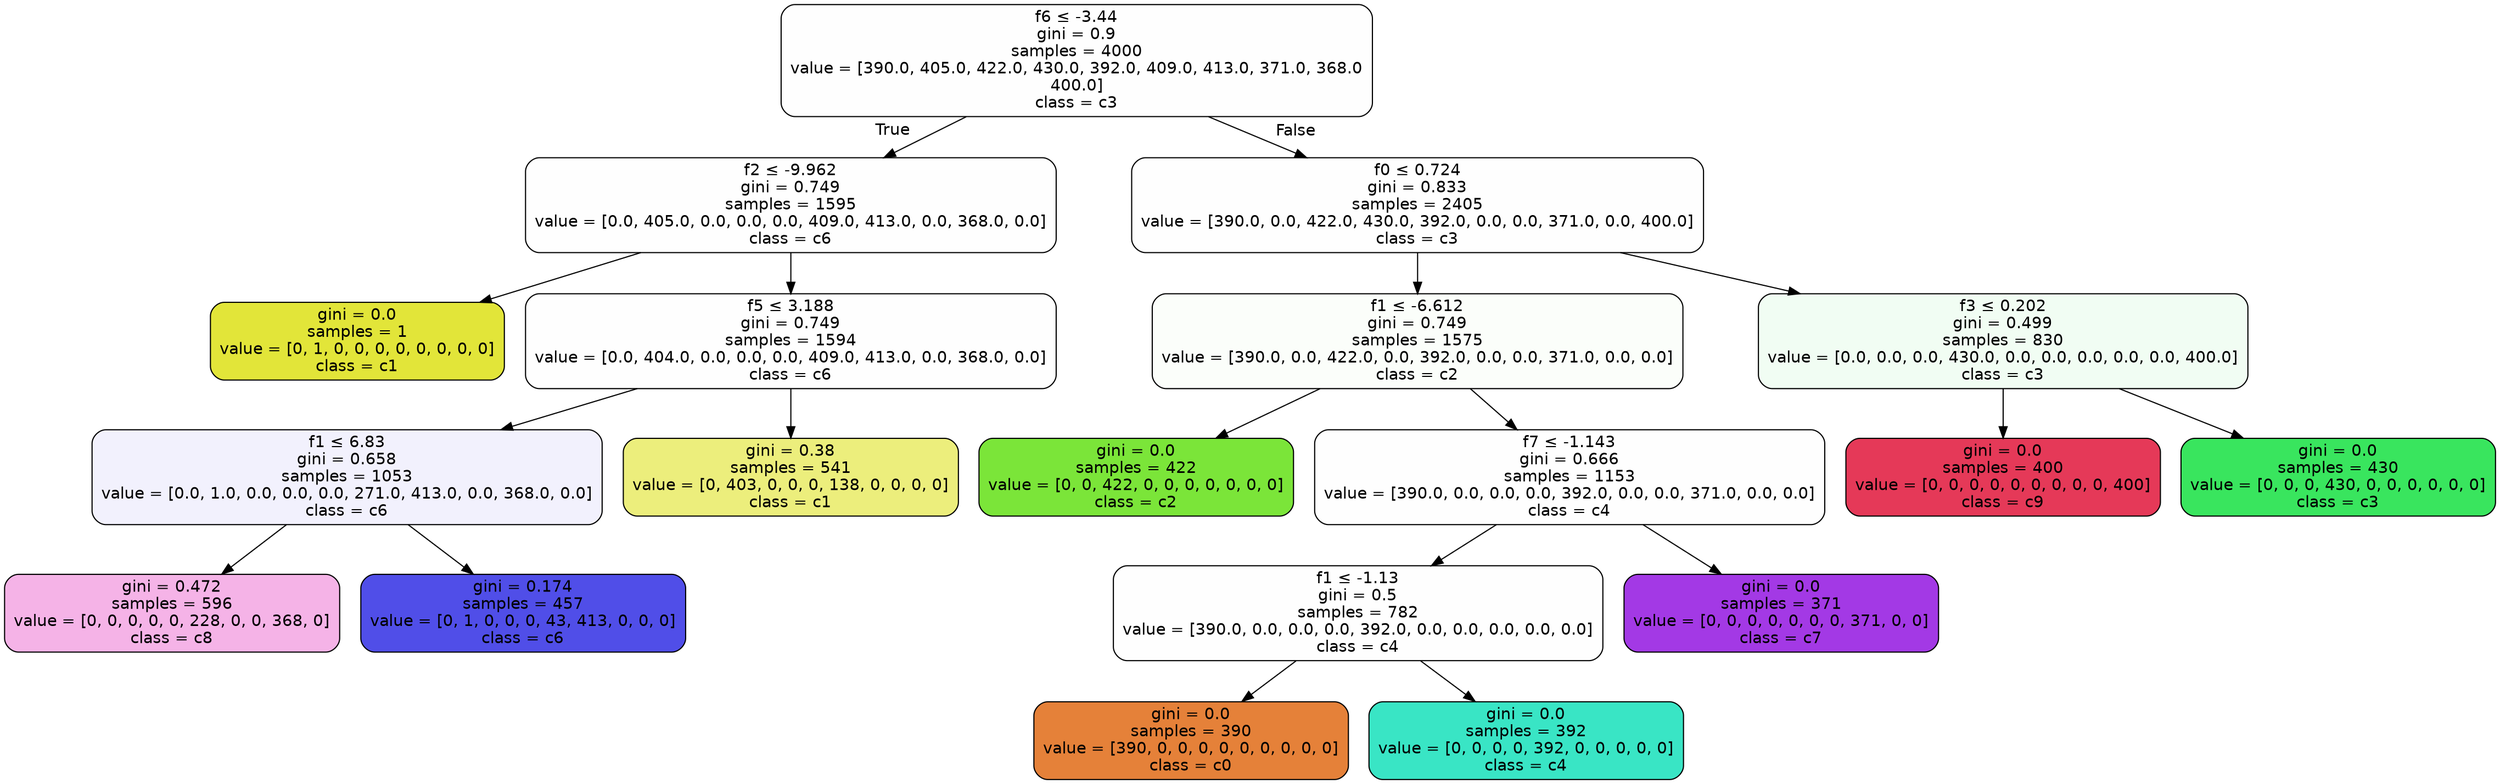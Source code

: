 digraph Tree {
node [shape=box, style="filled, rounded", color="black", fontname=helvetica] ;
edge [fontname=helvetica] ;
0 [label=<f6 &le; -3.44<br/>gini = 0.9<br/>samples = 4000<br/>value = [390.0, 405.0, 422.0, 430.0, 392.0, 409.0, 413.0, 371.0, 368.0<br/>400.0]<br/>class = c3>, fillcolor="#39e55e01"] ;
1 [label=<f2 &le; -9.962<br/>gini = 0.749<br/>samples = 1595<br/>value = [0.0, 405.0, 0.0, 0.0, 0.0, 409.0, 413.0, 0.0, 368.0, 0.0]<br/>class = c6>, fillcolor="#3c39e501"] ;
0 -> 1 [labeldistance=2.5, labelangle=45, headlabel="True"] ;
7 [label=<gini = 0.0<br/>samples = 1<br/>value = [0, 1, 0, 0, 0, 0, 0, 0, 0, 0]<br/>class = c1>, fillcolor="#e2e539ff"] ;
1 -> 7 ;
2 [label=<f5 &le; 3.188<br/>gini = 0.749<br/>samples = 1594<br/>value = [0.0, 404.0, 0.0, 0.0, 0.0, 409.0, 413.0, 0.0, 368.0, 0.0]<br/>class = c6>, fillcolor="#3c39e501"] ;
1 -> 2 ;
3 [label=<f1 &le; 6.83<br/>gini = 0.658<br/>samples = 1053<br/>value = [0.0, 1.0, 0.0, 0.0, 0.0, 271.0, 413.0, 0.0, 368.0, 0.0]<br/>class = c6>, fillcolor="#3c39e511"] ;
2 -> 3 ;
4 [label=<gini = 0.472<br/>samples = 596<br/>value = [0, 0, 0, 0, 0, 228, 0, 0, 368, 0]<br/>class = c8>, fillcolor="#e539c061"] ;
3 -> 4 ;
5 [label=<gini = 0.174<br/>samples = 457<br/>value = [0, 1, 0, 0, 0, 43, 413, 0, 0, 0]<br/>class = c6>, fillcolor="#3c39e5e4"] ;
3 -> 5 ;
6 [label=<gini = 0.38<br/>samples = 541<br/>value = [0, 403, 0, 0, 0, 138, 0, 0, 0, 0]<br/>class = c1>, fillcolor="#e2e539a8"] ;
2 -> 6 ;
8 [label=<f0 &le; 0.724<br/>gini = 0.833<br/>samples = 2405<br/>value = [390.0, 0.0, 422.0, 430.0, 392.0, 0.0, 0.0, 371.0, 0.0, 400.0]<br/>class = c3>, fillcolor="#39e55e01"] ;
0 -> 8 [labeldistance=2.5, labelangle=-45, headlabel="False"] ;
9 [label=<f1 &le; -6.612<br/>gini = 0.749<br/>samples = 1575<br/>value = [390.0, 0.0, 422.0, 0.0, 392.0, 0.0, 0.0, 371.0, 0.0, 0.0]<br/>class = c2>, fillcolor="#7be53906"] ;
8 -> 9 ;
10 [label=<gini = 0.0<br/>samples = 422<br/>value = [0, 0, 422, 0, 0, 0, 0, 0, 0, 0]<br/>class = c2>, fillcolor="#7be539ff"] ;
9 -> 10 ;
11 [label=<f7 &le; -1.143<br/>gini = 0.666<br/>samples = 1153<br/>value = [390.0, 0.0, 0.0, 0.0, 392.0, 0.0, 0.0, 371.0, 0.0, 0.0]<br/>class = c4>, fillcolor="#39e5c501"] ;
9 -> 11 ;
12 [label=<f1 &le; -1.13<br/>gini = 0.5<br/>samples = 782<br/>value = [390.0, 0.0, 0.0, 0.0, 392.0, 0.0, 0.0, 0.0, 0.0, 0.0]<br/>class = c4>, fillcolor="#39e5c501"] ;
11 -> 12 ;
13 [label=<gini = 0.0<br/>samples = 390<br/>value = [390, 0, 0, 0, 0, 0, 0, 0, 0, 0]<br/>class = c0>, fillcolor="#e58139ff"] ;
12 -> 13 ;
14 [label=<gini = 0.0<br/>samples = 392<br/>value = [0, 0, 0, 0, 392, 0, 0, 0, 0, 0]<br/>class = c4>, fillcolor="#39e5c5ff"] ;
12 -> 14 ;
15 [label=<gini = 0.0<br/>samples = 371<br/>value = [0, 0, 0, 0, 0, 0, 0, 371, 0, 0]<br/>class = c7>, fillcolor="#a339e5ff"] ;
11 -> 15 ;
16 [label=<f3 &le; 0.202<br/>gini = 0.499<br/>samples = 830<br/>value = [0.0, 0.0, 0.0, 430.0, 0.0, 0.0, 0.0, 0.0, 0.0, 400.0]<br/>class = c3>, fillcolor="#39e55e12"] ;
8 -> 16 ;
17 [label=<gini = 0.0<br/>samples = 400<br/>value = [0, 0, 0, 0, 0, 0, 0, 0, 0, 400]<br/>class = c9>, fillcolor="#e53958ff"] ;
16 -> 17 ;
18 [label=<gini = 0.0<br/>samples = 430<br/>value = [0, 0, 0, 430, 0, 0, 0, 0, 0, 0]<br/>class = c3>, fillcolor="#39e55eff"] ;
16 -> 18 ;
}
